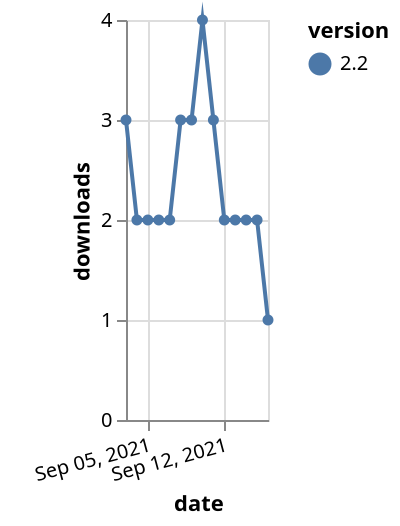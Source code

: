 {"$schema": "https://vega.github.io/schema/vega-lite/v5.json", "description": "A simple bar chart with embedded data.", "data": {"values": [{"date": "2021-09-03", "total": 245, "delta": 3, "version": "2.2"}, {"date": "2021-09-04", "total": 247, "delta": 2, "version": "2.2"}, {"date": "2021-09-05", "total": 249, "delta": 2, "version": "2.2"}, {"date": "2021-09-06", "total": 251, "delta": 2, "version": "2.2"}, {"date": "2021-09-07", "total": 253, "delta": 2, "version": "2.2"}, {"date": "2021-09-08", "total": 256, "delta": 3, "version": "2.2"}, {"date": "2021-09-09", "total": 259, "delta": 3, "version": "2.2"}, {"date": "2021-09-10", "total": 263, "delta": 4, "version": "2.2"}, {"date": "2021-09-11", "total": 266, "delta": 3, "version": "2.2"}, {"date": "2021-09-12", "total": 268, "delta": 2, "version": "2.2"}, {"date": "2021-09-13", "total": 270, "delta": 2, "version": "2.2"}, {"date": "2021-09-14", "total": 272, "delta": 2, "version": "2.2"}, {"date": "2021-09-15", "total": 274, "delta": 2, "version": "2.2"}, {"date": "2021-09-16", "total": 275, "delta": 1, "version": "2.2"}]}, "width": "container", "mark": {"type": "line", "point": {"filled": true}}, "encoding": {"x": {"field": "date", "type": "temporal", "timeUnit": "yearmonthdate", "title": "date", "axis": {"labelAngle": -15}}, "y": {"field": "delta", "type": "quantitative", "title": "downloads"}, "color": {"field": "version", "type": "nominal"}, "tooltip": {"field": "delta"}}}